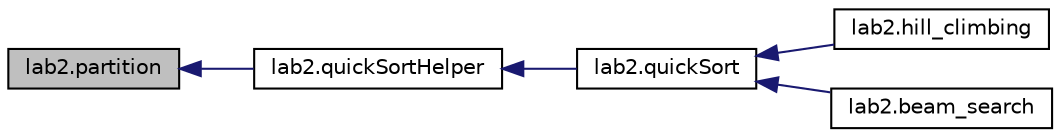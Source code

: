 digraph "lab2.partition"
{
  edge [fontname="Helvetica",fontsize="10",labelfontname="Helvetica",labelfontsize="10"];
  node [fontname="Helvetica",fontsize="10",shape=record];
  rankdir="LR";
  Node1 [label="lab2.partition",height=0.2,width=0.4,color="black", fillcolor="grey75", style="filled", fontcolor="black"];
  Node1 -> Node2 [dir="back",color="midnightblue",fontsize="10",style="solid",fontname="Helvetica"];
  Node2 [label="lab2.quickSortHelper",height=0.2,width=0.4,color="black", fillcolor="white", style="filled",URL="$namespacelab2.html#a3a1a3b5cfb516d5a9d5ee8bb9e9d1354"];
  Node2 -> Node3 [dir="back",color="midnightblue",fontsize="10",style="solid",fontname="Helvetica"];
  Node3 [label="lab2.quickSort",height=0.2,width=0.4,color="black", fillcolor="white", style="filled",URL="$namespacelab2.html#a587fb5e12b9b6bbe5a98a76af303b841"];
  Node3 -> Node4 [dir="back",color="midnightblue",fontsize="10",style="solid",fontname="Helvetica"];
  Node4 [label="lab2.hill_climbing",height=0.2,width=0.4,color="black", fillcolor="white", style="filled",URL="$namespacelab2.html#ac34e3ba898541997df325041046f5418",tooltip="Now we&#39;re going to add some heuristics into the search. "];
  Node3 -> Node5 [dir="back",color="midnightblue",fontsize="10",style="solid",fontname="Helvetica"];
  Node5 [label="lab2.beam_search",height=0.2,width=0.4,color="black", fillcolor="white", style="filled",URL="$namespacelab2.html#a6e27047ed6d844e2e8dc9ed3d1571473",tooltip="Now we&#39;re going to implement beam search, a variation on BFS that caps the amount of memory used to s..."];
}

